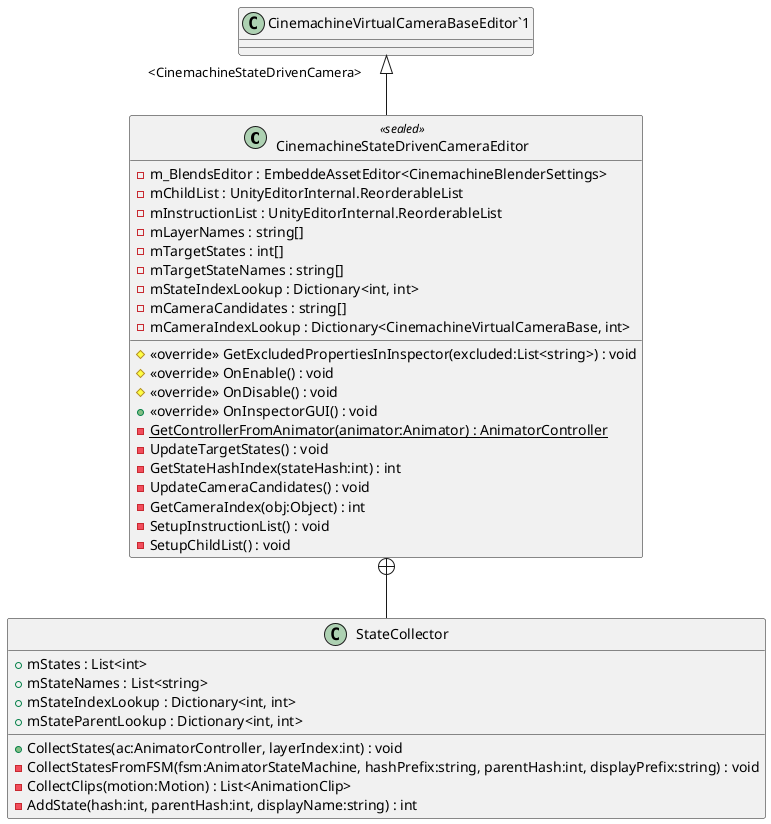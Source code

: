 @startuml
class CinemachineStateDrivenCameraEditor <<sealed>> {
    - m_BlendsEditor : EmbeddeAssetEditor<CinemachineBlenderSettings>
    # <<override>> GetExcludedPropertiesInInspector(excluded:List<string>) : void
    - mChildList : UnityEditorInternal.ReorderableList
    - mInstructionList : UnityEditorInternal.ReorderableList
    # <<override>> OnEnable() : void
    # <<override>> OnDisable() : void
    + <<override>> OnInspectorGUI() : void
    {static} - GetControllerFromAnimator(animator:Animator) : AnimatorController
    - mLayerNames : string[]
    - mTargetStates : int[]
    - mTargetStateNames : string[]
    - mStateIndexLookup : Dictionary<int, int>
    - UpdateTargetStates() : void
    - GetStateHashIndex(stateHash:int) : int
    - mCameraCandidates : string[]
    - mCameraIndexLookup : Dictionary<CinemachineVirtualCameraBase, int>
    - UpdateCameraCandidates() : void
    - GetCameraIndex(obj:Object) : int
    - SetupInstructionList() : void
    - SetupChildList() : void
}
class StateCollector {
    + mStates : List<int>
    + mStateNames : List<string>
    + mStateIndexLookup : Dictionary<int, int>
    + mStateParentLookup : Dictionary<int, int>
    + CollectStates(ac:AnimatorController, layerIndex:int) : void
    - CollectStatesFromFSM(fsm:AnimatorStateMachine, hashPrefix:string, parentHash:int, displayPrefix:string) : void
    - CollectClips(motion:Motion) : List<AnimationClip>
    - AddState(hash:int, parentHash:int, displayName:string) : int
}
"CinemachineVirtualCameraBaseEditor`1" "<CinemachineStateDrivenCamera>" <|-- CinemachineStateDrivenCameraEditor
CinemachineStateDrivenCameraEditor +-- StateCollector
@enduml
